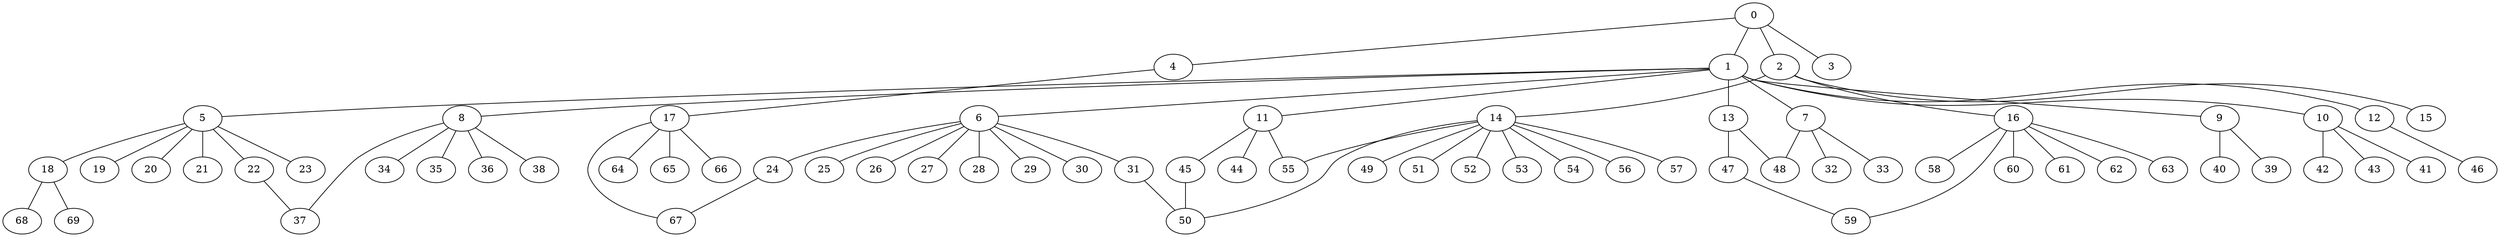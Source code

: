 
graph graphname {
    0 -- 1
0 -- 2
0 -- 3
0 -- 4
1 -- 5
1 -- 6
1 -- 7
1 -- 8
1 -- 9
1 -- 10
1 -- 11
1 -- 12
1 -- 13
2 -- 16
2 -- 14
2 -- 15
4 -- 17
5 -- 18
5 -- 19
5 -- 20
5 -- 21
5 -- 22
5 -- 23
6 -- 24
6 -- 25
6 -- 26
6 -- 27
6 -- 28
6 -- 29
6 -- 30
6 -- 31
7 -- 32
7 -- 33
7 -- 48
8 -- 34
8 -- 35
8 -- 36
8 -- 37
8 -- 38
9 -- 40
9 -- 39
10 -- 42
10 -- 43
10 -- 41
11 -- 44
11 -- 45
11 -- 55
12 -- 46
13 -- 48
13 -- 47
14 -- 49
14 -- 50
14 -- 51
14 -- 52
14 -- 53
14 -- 54
14 -- 55
14 -- 56
14 -- 57
16 -- 58
16 -- 59
16 -- 60
16 -- 61
16 -- 62
16 -- 63
17 -- 64
17 -- 65
17 -- 66
17 -- 67
18 -- 68
18 -- 69
22 -- 37
24 -- 67
31 -- 50
45 -- 50
47 -- 59

}
